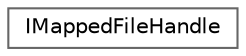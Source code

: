 digraph "Graphical Class Hierarchy"
{
 // INTERACTIVE_SVG=YES
 // LATEX_PDF_SIZE
  bgcolor="transparent";
  edge [fontname=Helvetica,fontsize=10,labelfontname=Helvetica,labelfontsize=10];
  node [fontname=Helvetica,fontsize=10,shape=box,height=0.2,width=0.4];
  rankdir="LR";
  Node0 [id="Node000000",label="IMappedFileHandle",height=0.2,width=0.4,color="grey40", fillcolor="white", style="filled",URL="$d9/d10/classIMappedFileHandle.html",tooltip=" "];
}
